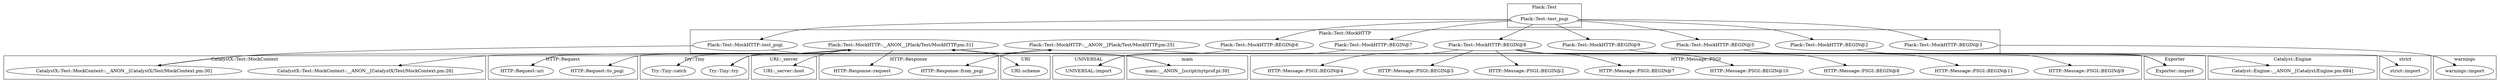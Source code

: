 digraph {
graph [overlap=false]
subgraph cluster_CatalystX_Test_MockContext {
	label="CatalystX::Test::MockContext";
	"CatalystX::Test::MockContext::__ANON__[CatalystX/Test/MockContext.pm:26]";
	"CatalystX::Test::MockContext::__ANON__[CatalystX/Test/MockContext.pm:30]";
}
subgraph cluster_Plack_Test_MockHTTP {
	label="Plack::Test::MockHTTP";
	"Plack::Test::MockHTTP::__ANON__[Plack/Test/MockHTTP.pm:31]";
	"Plack::Test::MockHTTP::BEGIN@7";
	"Plack::Test::MockHTTP::BEGIN@6";
	"Plack::Test::MockHTTP::test_psgi";
	"Plack::Test::MockHTTP::BEGIN@8";
	"Plack::Test::MockHTTP::__ANON__[Plack/Test/MockHTTP.pm:25]";
	"Plack::Test::MockHTTP::BEGIN@9";
	"Plack::Test::MockHTTP::BEGIN@2";
	"Plack::Test::MockHTTP::BEGIN@5";
	"Plack::Test::MockHTTP::BEGIN@3";
}
subgraph cluster_HTTP_Request {
	label="HTTP::Request";
	"HTTP::Request::to_psgi";
	"HTTP::Request::uri";
}
subgraph cluster_Try_Tiny {
	label="Try::Tiny";
	"Try::Tiny::catch";
	"Try::Tiny::try";
}
subgraph cluster_UNIVERSAL {
	label="UNIVERSAL";
	"UNIVERSAL::import";
}
subgraph cluster_HTTP_Message_PSGI {
	label="HTTP::Message::PSGI";
	"HTTP::Message::PSGI::BEGIN@9";
	"HTTP::Message::PSGI::BEGIN@11";
	"HTTP::Message::PSGI::BEGIN@8";
	"HTTP::Message::PSGI::BEGIN@10";
	"HTTP::Message::PSGI::BEGIN@7";
	"HTTP::Message::PSGI::BEGIN@2";
	"HTTP::Message::PSGI::BEGIN@3";
	"HTTP::Message::PSGI::BEGIN@4";
}
subgraph cluster_warnings {
	label="warnings";
	"warnings::import";
}
subgraph cluster_URI__server {
	label="URI::_server";
	"URI::_server::host";
}
subgraph cluster_HTTP_Response {
	label="HTTP::Response";
	"HTTP::Response::request";
	"HTTP::Response::from_psgi";
}
subgraph cluster_Catalyst_Engine {
	label="Catalyst::Engine";
	"Catalyst::Engine::__ANON__[Catalyst/Engine.pm:684]";
}
subgraph cluster_Plack_Test {
	label="Plack::Test";
	"Plack::Test::test_psgi";
}
subgraph cluster_main {
	label="main";
	"main::__ANON__[script/nytprof.pl:39]";
}
subgraph cluster_Exporter {
	label="Exporter";
	"Exporter::import";
}
subgraph cluster_URI {
	label="URI";
	"URI::scheme";
}
subgraph cluster_strict {
	label="strict";
	"strict::import";
}
"Plack::Test::MockHTTP::__ANON__[Plack/Test/MockHTTP.pm:25]" -> "CatalystX::Test::MockContext::__ANON__[CatalystX/Test/MockContext.pm:26]";
"Plack::Test::MockHTTP::BEGIN@8" -> "HTTP::Message::PSGI::BEGIN@10";
"Plack::Test::test_psgi" -> "Plack::Test::MockHTTP::BEGIN@5";
"Plack::Test::MockHTTP::BEGIN@8" -> "HTTP::Message::PSGI::BEGIN@8";
"Plack::Test::test_psgi" -> "Plack::Test::MockHTTP::BEGIN@3";
"Plack::Test::MockHTTP::BEGIN@6" -> "UNIVERSAL::import";
"Plack::Test::MockHTTP::BEGIN@7" -> "UNIVERSAL::import";
"Plack::Test::MockHTTP::__ANON__[Plack/Test/MockHTTP.pm:31]" -> "HTTP::Request::to_psgi";
"Plack::Test::MockHTTP::BEGIN@8" -> "HTTP::Message::PSGI::BEGIN@11";
"Plack::Test::MockHTTP::__ANON__[Plack/Test/MockHTTP.pm:31]" -> "Try::Tiny::try";
"Try::Tiny::try" -> "Plack::Test::MockHTTP::__ANON__[Plack/Test/MockHTTP.pm:25]";
"Plack::Test::MockHTTP::__ANON__[Plack/Test/MockHTTP.pm:31]" -> "Try::Tiny::catch";
"Plack::Test::MockHTTP::BEGIN@8" -> "HTTP::Message::PSGI::BEGIN@4";
"Plack::Test::MockHTTP::BEGIN@2" -> "strict::import";
"Plack::Test::test_psgi" -> "Plack::Test::MockHTTP::BEGIN@9";
"Plack::Test::MockHTTP::test_psgi" -> "CatalystX::Test::MockContext::__ANON__[CatalystX/Test/MockContext.pm:30]";
"Plack::Test::MockHTTP::__ANON__[Plack/Test/MockHTTP.pm:25]" -> "Catalyst::Engine::__ANON__[Catalyst/Engine.pm:684]";
"Plack::Test::MockHTTP::BEGIN@8" -> "HTTP::Message::PSGI::BEGIN@9";
"Plack::Test::MockHTTP::__ANON__[Plack/Test/MockHTTP.pm:31]" -> "URI::_server::host";
"Plack::Test::test_psgi" -> "Plack::Test::MockHTTP::BEGIN@7";
"Plack::Test::MockHTTP::BEGIN@5" -> "Exporter::import";
"Plack::Test::MockHTTP::BEGIN@8" -> "Exporter::import";
"Plack::Test::MockHTTP::BEGIN@9" -> "Exporter::import";
"Plack::Test::MockHTTP::__ANON__[Plack/Test/MockHTTP.pm:31]" -> "HTTP::Request::uri";
"Plack::Test::test_psgi" -> "Plack::Test::MockHTTP::BEGIN@2";
"Plack::Test::MockHTTP::BEGIN@8" -> "HTTP::Message::PSGI::BEGIN@7";
"Plack::Test::MockHTTP::BEGIN@3" -> "warnings::import";
"Plack::Test::test_psgi" -> "Plack::Test::MockHTTP::test_psgi";
"Plack::Test::MockHTTP::BEGIN@8" -> "HTTP::Message::PSGI::BEGIN@2";
"main::__ANON__[script/nytprof.pl:39]" -> "Plack::Test::MockHTTP::__ANON__[Plack/Test/MockHTTP.pm:31]";
"CatalystX::Test::MockContext::__ANON__[CatalystX/Test/MockContext.pm:30]" -> "Plack::Test::MockHTTP::__ANON__[Plack/Test/MockHTTP.pm:31]";
"Plack::Test::MockHTTP::__ANON__[Plack/Test/MockHTTP.pm:25]" -> "HTTP::Response::from_psgi";
"Plack::Test::test_psgi" -> "Plack::Test::MockHTTP::BEGIN@8";
"Plack::Test::MockHTTP::test_psgi" -> "main::__ANON__[script/nytprof.pl:39]";
"Plack::Test::MockHTTP::BEGIN@8" -> "HTTP::Message::PSGI::BEGIN@3";
"Plack::Test::test_psgi" -> "Plack::Test::MockHTTP::BEGIN@6";
"Plack::Test::MockHTTP::__ANON__[Plack/Test/MockHTTP.pm:31]" -> "HTTP::Response::request";
"Plack::Test::MockHTTP::__ANON__[Plack/Test/MockHTTP.pm:31]" -> "URI::scheme";
}

